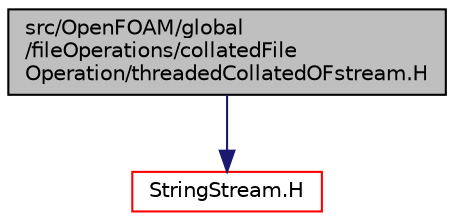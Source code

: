 digraph "src/OpenFOAM/global/fileOperations/collatedFileOperation/threadedCollatedOFstream.H"
{
  bgcolor="transparent";
  edge [fontname="Helvetica",fontsize="10",labelfontname="Helvetica",labelfontsize="10"];
  node [fontname="Helvetica",fontsize="10",shape=record];
  Node1 [label="src/OpenFOAM/global\l/fileOperations/collatedFile\lOperation/threadedCollatedOFstream.H",height=0.2,width=0.4,color="black", fillcolor="grey75", style="filled" fontcolor="black"];
  Node1 -> Node2 [color="midnightblue",fontsize="10",style="solid",fontname="Helvetica"];
  Node2 [label="StringStream.H",height=0.2,width=0.4,color="red",URL="$StringStream_8H.html",tooltip="Input/output from string buffers. "];
}
